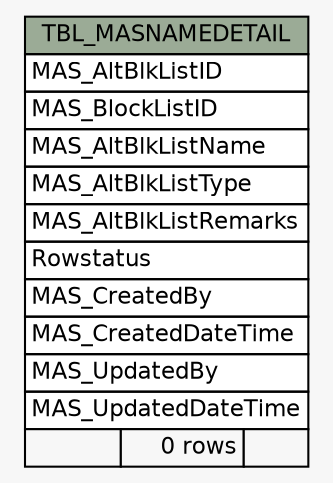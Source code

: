 // dot 2.38.0 on Windows 10 10.0
// SchemaSpy rev 590
digraph "TBL_MASNAMEDETAIL" {
  graph [
    rankdir="RL"
    bgcolor="#f7f7f7"
    nodesep="0.18"
    ranksep="0.46"
    fontname="Helvetica"
    fontsize="11"
  ];
  node [
    fontname="Helvetica"
    fontsize="11"
    shape="plaintext"
  ];
  edge [
    arrowsize="0.8"
  ];
  "TBL_MASNAMEDETAIL" [
    label=<
    <TABLE BORDER="0" CELLBORDER="1" CELLSPACING="0" BGCOLOR="#ffffff">
      <TR><TD COLSPAN="3" BGCOLOR="#9bab96" ALIGN="CENTER">TBL_MASNAMEDETAIL</TD></TR>
      <TR><TD PORT="MAS_AltBlkListID" COLSPAN="3" ALIGN="LEFT">MAS_AltBlkListID</TD></TR>
      <TR><TD PORT="MAS_BlockListID" COLSPAN="3" ALIGN="LEFT">MAS_BlockListID</TD></TR>
      <TR><TD PORT="MAS_AltBlkListName" COLSPAN="3" ALIGN="LEFT">MAS_AltBlkListName</TD></TR>
      <TR><TD PORT="MAS_AltBlkListType" COLSPAN="3" ALIGN="LEFT">MAS_AltBlkListType</TD></TR>
      <TR><TD PORT="MAS_AltBlkListRemarks" COLSPAN="3" ALIGN="LEFT">MAS_AltBlkListRemarks</TD></TR>
      <TR><TD PORT="Rowstatus" COLSPAN="3" ALIGN="LEFT">Rowstatus</TD></TR>
      <TR><TD PORT="MAS_CreatedBy" COLSPAN="3" ALIGN="LEFT">MAS_CreatedBy</TD></TR>
      <TR><TD PORT="MAS_CreatedDateTime" COLSPAN="3" ALIGN="LEFT">MAS_CreatedDateTime</TD></TR>
      <TR><TD PORT="MAS_UpdatedBy" COLSPAN="3" ALIGN="LEFT">MAS_UpdatedBy</TD></TR>
      <TR><TD PORT="MAS_UpdatedDateTime" COLSPAN="3" ALIGN="LEFT">MAS_UpdatedDateTime</TD></TR>
      <TR><TD ALIGN="LEFT" BGCOLOR="#f7f7f7">  </TD><TD ALIGN="RIGHT" BGCOLOR="#f7f7f7">0 rows</TD><TD ALIGN="RIGHT" BGCOLOR="#f7f7f7">  </TD></TR>
    </TABLE>>
    URL="tables/TBL_MASNAMEDETAIL.html"
    tooltip="TBL_MASNAMEDETAIL"
  ];
}
